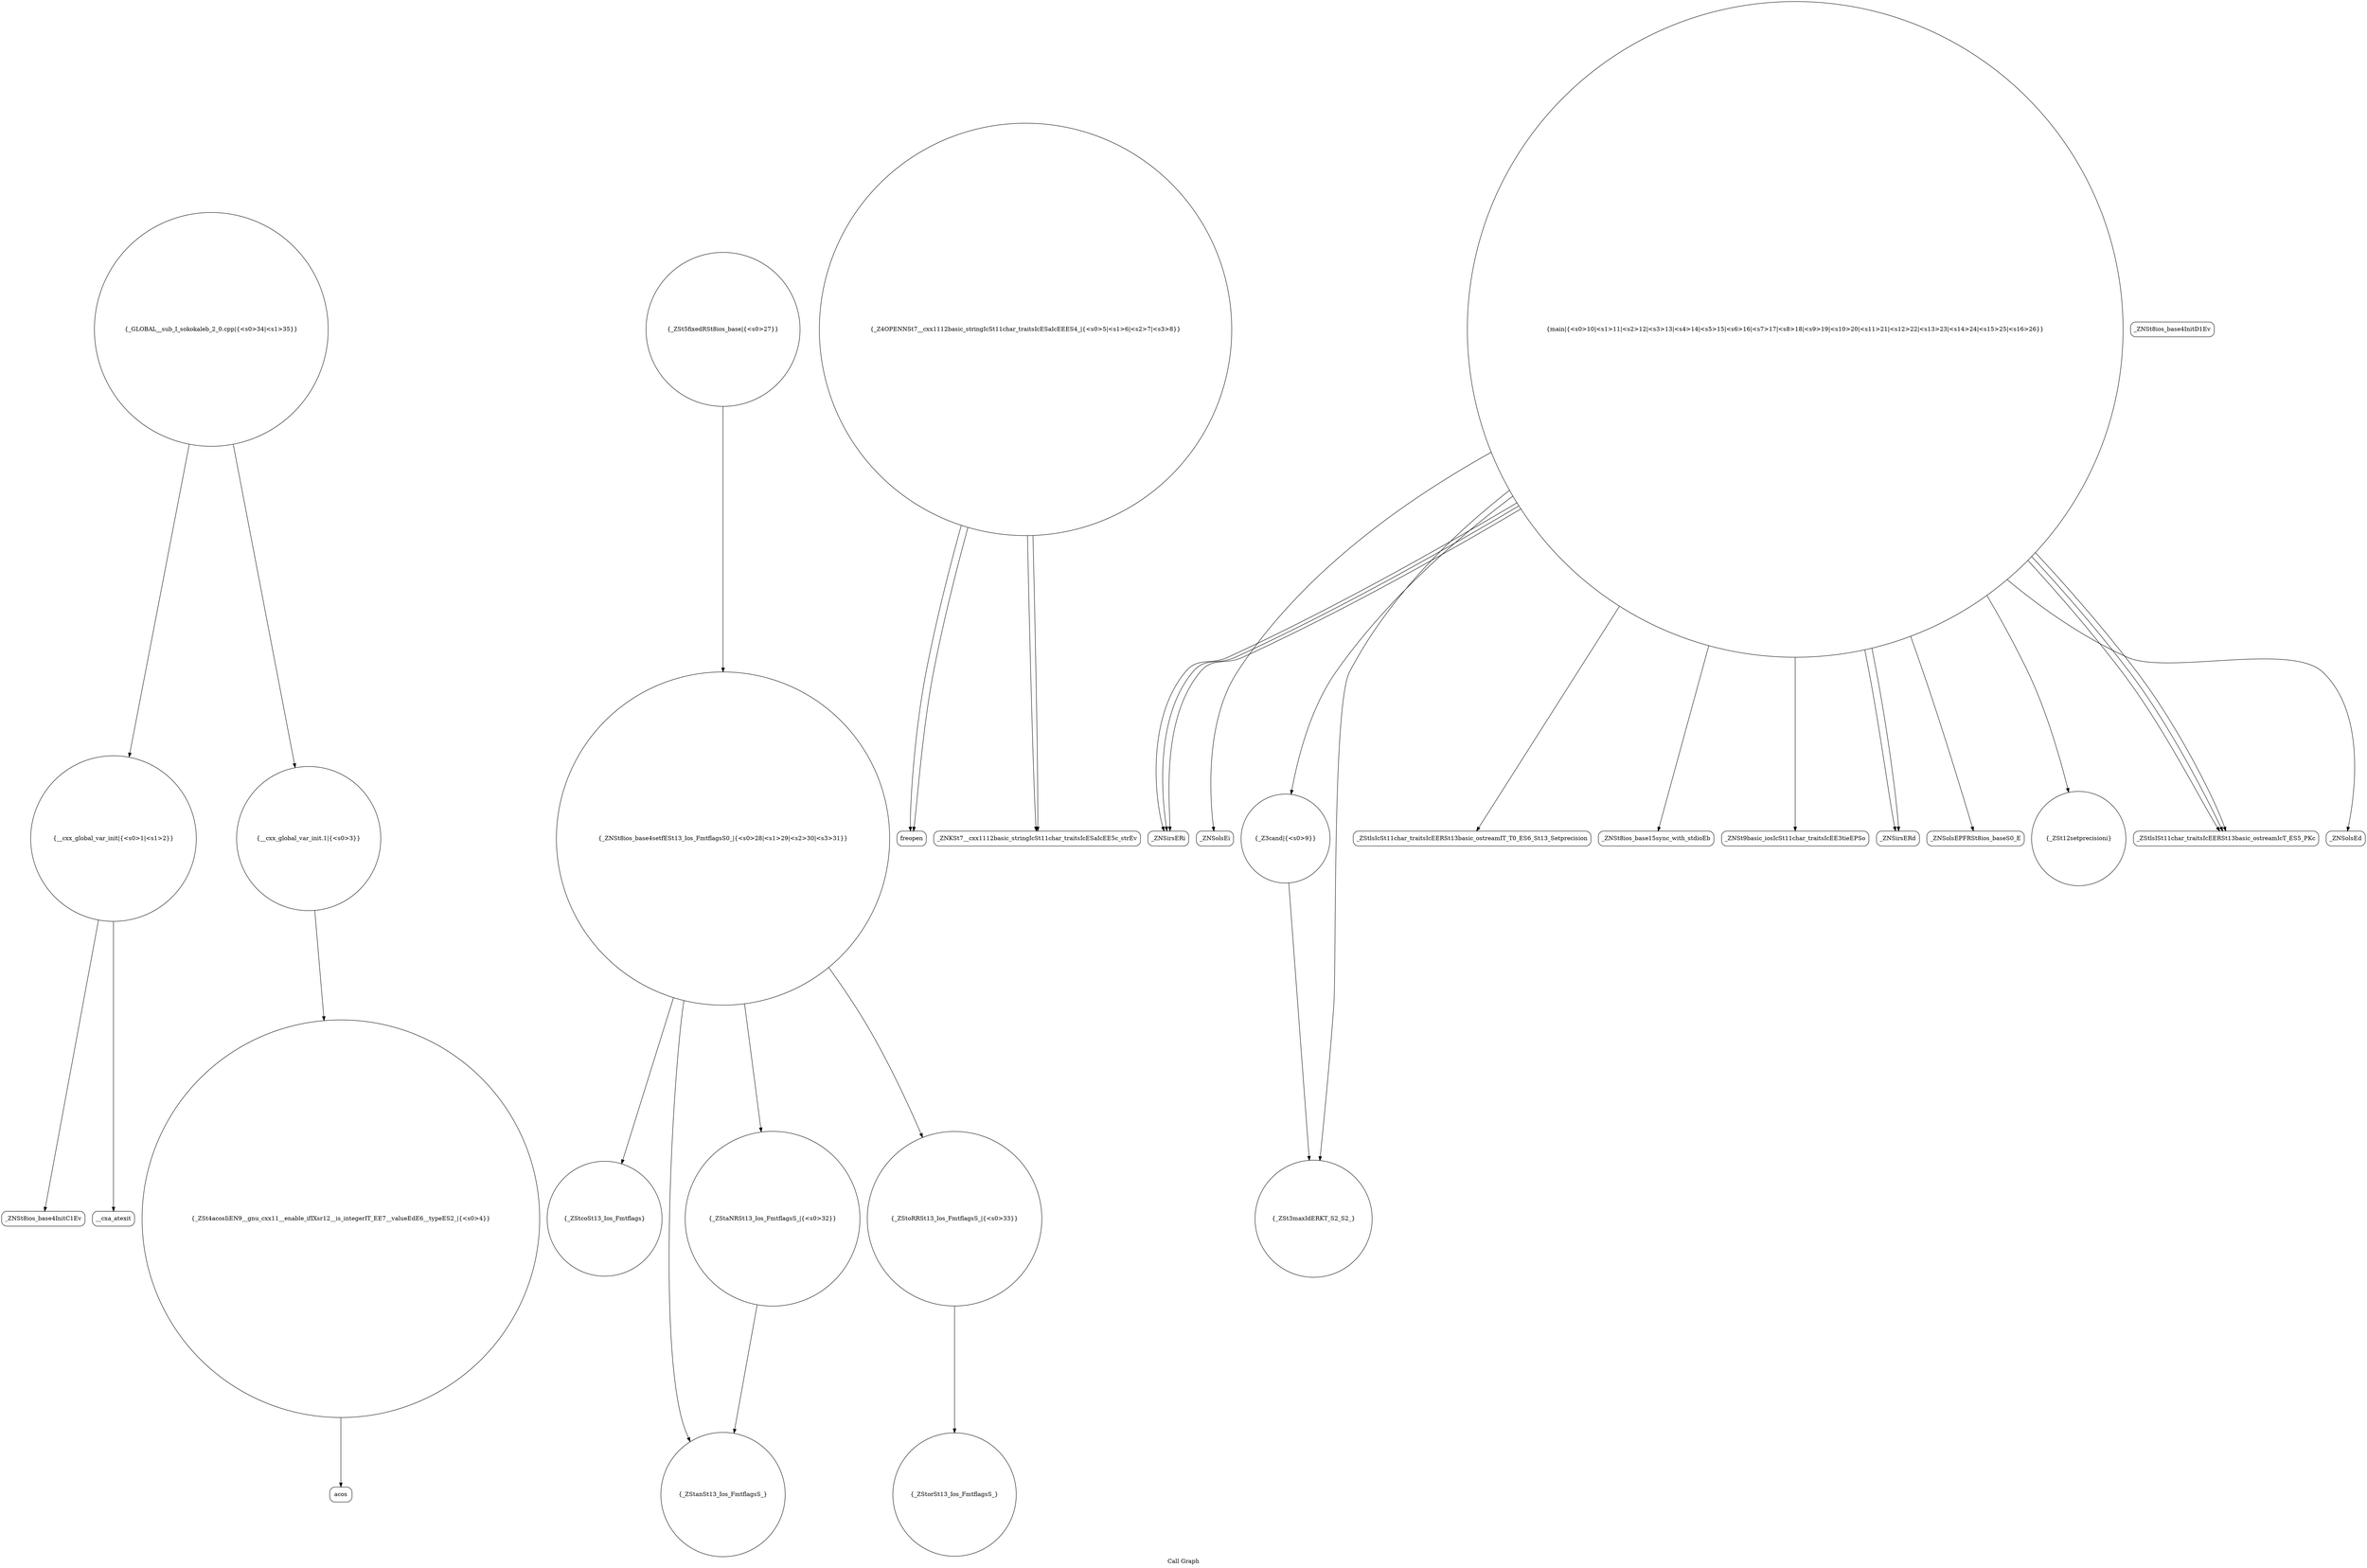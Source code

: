 digraph "Call Graph" {
	label="Call Graph";

	Node0x55b2987dc3c0 [shape=record,shape=circle,label="{__cxx_global_var_init|{<s0>1|<s1>2}}"];
	Node0x55b2987dc3c0:s0 -> Node0x55b2987dc850[color=black];
	Node0x55b2987dc3c0:s1 -> Node0x55b2987dc950[color=black];
	Node0x55b2987dd4d0 [shape=record,shape=circle,label="{_ZStcoSt13_Ios_Fmtflags}"];
	Node0x55b2987dcb50 [shape=record,shape=Mrecord,label="{freopen}"];
	Node0x55b2987dced0 [shape=record,shape=Mrecord,label="{_ZNSirsERi}"];
	Node0x55b2987dd250 [shape=record,shape=Mrecord,label="{_ZNSolsEi}"];
	Node0x55b2987dc8d0 [shape=record,shape=Mrecord,label="{_ZNSt8ios_base4InitD1Ev}"];
	Node0x55b2987dd5d0 [shape=record,shape=circle,label="{_ZStanSt13_Ios_FmtflagsS_}"];
	Node0x55b2987dcc50 [shape=record,shape=circle,label="{_Z3cand|{<s0>9}}"];
	Node0x55b2987dcc50:s0 -> Node0x55b2987dccd0[color=black];
	Node0x55b2987dcfd0 [shape=record,shape=Mrecord,label="{_ZStlsIcSt11char_traitsIcEERSt13basic_ostreamIT_T0_ES6_St13_Setprecision}"];
	Node0x55b2987dd350 [shape=record,shape=Mrecord,label="{acos}"];
	Node0x55b2987dc9d0 [shape=record,shape=circle,label="{__cxx_global_var_init.1|{<s0>3}}"];
	Node0x55b2987dc9d0:s0 -> Node0x55b2987dca50[color=black];
	Node0x55b2987dd6d0 [shape=record,shape=circle,label="{_GLOBAL__sub_I_sokokaleb_2_0.cpp|{<s0>34|<s1>35}}"];
	Node0x55b2987dd6d0:s0 -> Node0x55b2987dc3c0[color=black];
	Node0x55b2987dd6d0:s1 -> Node0x55b2987dc9d0[color=black];
	Node0x55b2987dcd50 [shape=record,shape=circle,label="{main|{<s0>10|<s1>11|<s2>12|<s3>13|<s4>14|<s5>15|<s6>16|<s7>17|<s8>18|<s9>19|<s10>20|<s11>21|<s12>22|<s13>23|<s14>24|<s15>25|<s16>26}}"];
	Node0x55b2987dcd50:s0 -> Node0x55b2987dcdd0[color=black];
	Node0x55b2987dcd50:s1 -> Node0x55b2987dce50[color=black];
	Node0x55b2987dcd50:s2 -> Node0x55b2987dced0[color=black];
	Node0x55b2987dcd50:s3 -> Node0x55b2987dced0[color=black];
	Node0x55b2987dcd50:s4 -> Node0x55b2987dced0[color=black];
	Node0x55b2987dcd50:s5 -> Node0x55b2987dcf50[color=black];
	Node0x55b2987dcd50:s6 -> Node0x55b2987dcf50[color=black];
	Node0x55b2987dcd50:s7 -> Node0x55b2987dcc50[color=black];
	Node0x55b2987dcd50:s8 -> Node0x55b2987dccd0[color=black];
	Node0x55b2987dcd50:s9 -> Node0x55b2987dd050[color=black];
	Node0x55b2987dcd50:s10 -> Node0x55b2987dd150[color=black];
	Node0x55b2987dcd50:s11 -> Node0x55b2987dcfd0[color=black];
	Node0x55b2987dcd50:s12 -> Node0x55b2987dd1d0[color=black];
	Node0x55b2987dcd50:s13 -> Node0x55b2987dd250[color=black];
	Node0x55b2987dcd50:s14 -> Node0x55b2987dd1d0[color=black];
	Node0x55b2987dcd50:s15 -> Node0x55b2987dd2d0[color=black];
	Node0x55b2987dcd50:s16 -> Node0x55b2987dd1d0[color=black];
	Node0x55b2987dd0d0 [shape=record,shape=circle,label="{_ZSt5fixedRSt8ios_base|{<s0>27}}"];
	Node0x55b2987dd0d0:s0 -> Node0x55b2987dd3d0[color=black];
	Node0x55b2987dd450 [shape=record,shape=circle,label="{_ZStaNRSt13_Ios_FmtflagsS_|{<s0>32}}"];
	Node0x55b2987dd450:s0 -> Node0x55b2987dd5d0[color=black];
	Node0x55b2987dcad0 [shape=record,shape=circle,label="{_Z4OPENNSt7__cxx1112basic_stringIcSt11char_traitsIcESaIcEEES4_|{<s0>5|<s1>6|<s2>7|<s3>8}}"];
	Node0x55b2987dcad0:s0 -> Node0x55b2987dcbd0[color=black];
	Node0x55b2987dcad0:s1 -> Node0x55b2987dcb50[color=black];
	Node0x55b2987dcad0:s2 -> Node0x55b2987dcbd0[color=black];
	Node0x55b2987dcad0:s3 -> Node0x55b2987dcb50[color=black];
	Node0x55b2987dce50 [shape=record,shape=Mrecord,label="{_ZNSt9basic_iosIcSt11char_traitsIcEE3tieEPSo}"];
	Node0x55b2987dd1d0 [shape=record,shape=Mrecord,label="{_ZStlsISt11char_traitsIcEERSt13basic_ostreamIcT_ES5_PKc}"];
	Node0x55b2987dc850 [shape=record,shape=Mrecord,label="{_ZNSt8ios_base4InitC1Ev}"];
	Node0x55b2987dd550 [shape=record,shape=circle,label="{_ZStoRRSt13_Ios_FmtflagsS_|{<s0>33}}"];
	Node0x55b2987dd550:s0 -> Node0x55b2987dd650[color=black];
	Node0x55b2987dcbd0 [shape=record,shape=Mrecord,label="{_ZNKSt7__cxx1112basic_stringIcSt11char_traitsIcESaIcEE5c_strEv}"];
	Node0x55b2987dcf50 [shape=record,shape=Mrecord,label="{_ZNSirsERd}"];
	Node0x55b2987dd2d0 [shape=record,shape=Mrecord,label="{_ZNSolsEd}"];
	Node0x55b2987dc950 [shape=record,shape=Mrecord,label="{__cxa_atexit}"];
	Node0x55b2987dd650 [shape=record,shape=circle,label="{_ZStorSt13_Ios_FmtflagsS_}"];
	Node0x55b2987dccd0 [shape=record,shape=circle,label="{_ZSt3maxIdERKT_S2_S2_}"];
	Node0x55b2987dd050 [shape=record,shape=Mrecord,label="{_ZNSolsEPFRSt8ios_baseS0_E}"];
	Node0x55b2987dd3d0 [shape=record,shape=circle,label="{_ZNSt8ios_base4setfESt13_Ios_FmtflagsS0_|{<s0>28|<s1>29|<s2>30|<s3>31}}"];
	Node0x55b2987dd3d0:s0 -> Node0x55b2987dd4d0[color=black];
	Node0x55b2987dd3d0:s1 -> Node0x55b2987dd450[color=black];
	Node0x55b2987dd3d0:s2 -> Node0x55b2987dd5d0[color=black];
	Node0x55b2987dd3d0:s3 -> Node0x55b2987dd550[color=black];
	Node0x55b2987dca50 [shape=record,shape=circle,label="{_ZSt4acosIiEN9__gnu_cxx11__enable_ifIXsr12__is_integerIT_EE7__valueEdE6__typeES2_|{<s0>4}}"];
	Node0x55b2987dca50:s0 -> Node0x55b2987dd350[color=black];
	Node0x55b2987dcdd0 [shape=record,shape=Mrecord,label="{_ZNSt8ios_base15sync_with_stdioEb}"];
	Node0x55b2987dd150 [shape=record,shape=circle,label="{_ZSt12setprecisioni}"];
}
